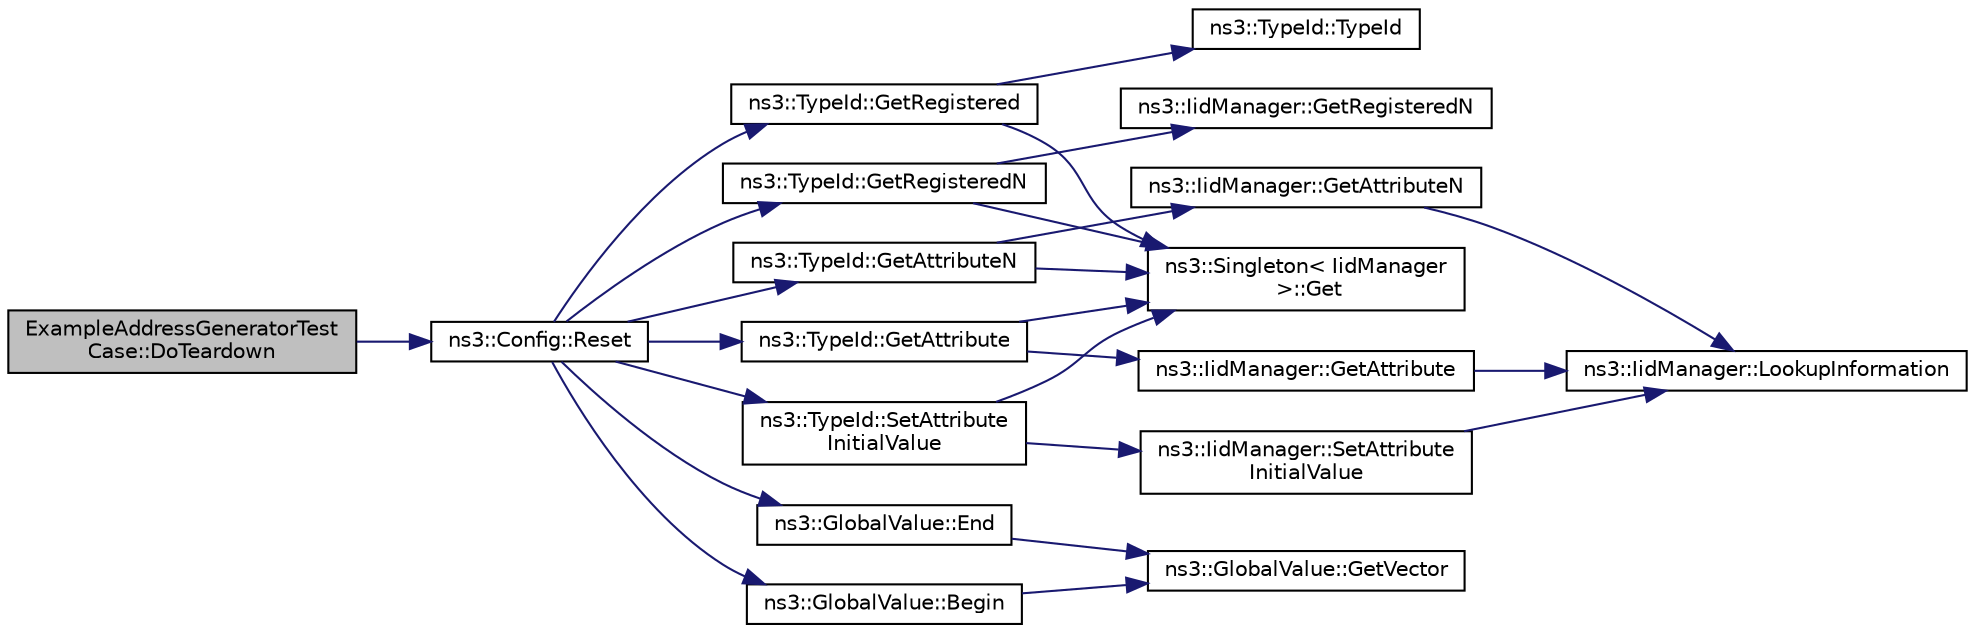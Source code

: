 digraph "ExampleAddressGeneratorTestCase::DoTeardown"
{
  edge [fontname="Helvetica",fontsize="10",labelfontname="Helvetica",labelfontsize="10"];
  node [fontname="Helvetica",fontsize="10",shape=record];
  rankdir="LR";
  Node1 [label="ExampleAddressGeneratorTest\lCase::DoTeardown",height=0.2,width=0.4,color="black", fillcolor="grey75", style="filled", fontcolor="black"];
  Node1 -> Node2 [color="midnightblue",fontsize="10",style="solid"];
  Node2 [label="ns3::Config::Reset",height=0.2,width=0.4,color="black", fillcolor="white", style="filled",URL="$d1/d44/group__config.html#ga2c1b65724f42f8c72276d7e7ad6df6db"];
  Node2 -> Node3 [color="midnightblue",fontsize="10",style="solid"];
  Node3 [label="ns3::TypeId::GetRegisteredN",height=0.2,width=0.4,color="black", fillcolor="white", style="filled",URL="$d6/d11/classns3_1_1TypeId.html#a87c96c0c7ef389488be43aa4194f818a"];
  Node3 -> Node4 [color="midnightblue",fontsize="10",style="solid"];
  Node4 [label="ns3::Singleton\< IidManager\l \>::Get",height=0.2,width=0.4,color="black", fillcolor="white", style="filled",URL="$d8/d77/classns3_1_1Singleton.html#a80a2cd3c25a27ea72add7a9f7a141ffa"];
  Node3 -> Node5 [color="midnightblue",fontsize="10",style="solid"];
  Node5 [label="ns3::IidManager::GetRegisteredN",height=0.2,width=0.4,color="black", fillcolor="white", style="filled",URL="$d4/d1c/classns3_1_1IidManager.html#af5213c5a53e5325b4d5880ed5af709a8"];
  Node2 -> Node6 [color="midnightblue",fontsize="10",style="solid"];
  Node6 [label="ns3::TypeId::GetRegistered",height=0.2,width=0.4,color="black", fillcolor="white", style="filled",URL="$d6/d11/classns3_1_1TypeId.html#a19fe68b77ecc4e29c0637e543365affc"];
  Node6 -> Node7 [color="midnightblue",fontsize="10",style="solid"];
  Node7 [label="ns3::TypeId::TypeId",height=0.2,width=0.4,color="black", fillcolor="white", style="filled",URL="$d6/d11/classns3_1_1TypeId.html#ab76e26690f1af4f1cffa6a72245e8928"];
  Node6 -> Node4 [color="midnightblue",fontsize="10",style="solid"];
  Node2 -> Node8 [color="midnightblue",fontsize="10",style="solid"];
  Node8 [label="ns3::TypeId::GetAttributeN",height=0.2,width=0.4,color="black", fillcolor="white", style="filled",URL="$d6/d11/classns3_1_1TypeId.html#a679c4713f613126a51eb400b345302cb"];
  Node8 -> Node4 [color="midnightblue",fontsize="10",style="solid"];
  Node8 -> Node9 [color="midnightblue",fontsize="10",style="solid"];
  Node9 [label="ns3::IidManager::GetAttributeN",height=0.2,width=0.4,color="black", fillcolor="white", style="filled",URL="$d4/d1c/classns3_1_1IidManager.html#aecf79ed6edb63647774dbfe90cc4f1e2"];
  Node9 -> Node10 [color="midnightblue",fontsize="10",style="solid"];
  Node10 [label="ns3::IidManager::LookupInformation",height=0.2,width=0.4,color="black", fillcolor="white", style="filled",URL="$d4/d1c/classns3_1_1IidManager.html#a6b1f4ba2815dba27a377e8a8db2384cf"];
  Node2 -> Node11 [color="midnightblue",fontsize="10",style="solid"];
  Node11 [label="ns3::TypeId::GetAttribute",height=0.2,width=0.4,color="black", fillcolor="white", style="filled",URL="$d6/d11/classns3_1_1TypeId.html#aa1b746e64e606f94cbedda7cf89788c2"];
  Node11 -> Node4 [color="midnightblue",fontsize="10",style="solid"];
  Node11 -> Node12 [color="midnightblue",fontsize="10",style="solid"];
  Node12 [label="ns3::IidManager::GetAttribute",height=0.2,width=0.4,color="black", fillcolor="white", style="filled",URL="$d4/d1c/classns3_1_1IidManager.html#ae511907e47b48166763e60c583a5a940"];
  Node12 -> Node10 [color="midnightblue",fontsize="10",style="solid"];
  Node2 -> Node13 [color="midnightblue",fontsize="10",style="solid"];
  Node13 [label="ns3::TypeId::SetAttribute\lInitialValue",height=0.2,width=0.4,color="black", fillcolor="white", style="filled",URL="$d6/d11/classns3_1_1TypeId.html#af477878663278dad47c764229490314b"];
  Node13 -> Node4 [color="midnightblue",fontsize="10",style="solid"];
  Node13 -> Node14 [color="midnightblue",fontsize="10",style="solid"];
  Node14 [label="ns3::IidManager::SetAttribute\lInitialValue",height=0.2,width=0.4,color="black", fillcolor="white", style="filled",URL="$d4/d1c/classns3_1_1IidManager.html#a457bf1ceda4093531984fec8439273ee"];
  Node14 -> Node10 [color="midnightblue",fontsize="10",style="solid"];
  Node2 -> Node15 [color="midnightblue",fontsize="10",style="solid"];
  Node15 [label="ns3::GlobalValue::Begin",height=0.2,width=0.4,color="black", fillcolor="white", style="filled",URL="$dc/d02/classns3_1_1GlobalValue.html#acdeb71b28fe45d98523a2168e8807d83"];
  Node15 -> Node16 [color="midnightblue",fontsize="10",style="solid"];
  Node16 [label="ns3::GlobalValue::GetVector",height=0.2,width=0.4,color="black", fillcolor="white", style="filled",URL="$dc/d02/classns3_1_1GlobalValue.html#a69fde3a69c812df719c42b4e2ebde77e"];
  Node2 -> Node17 [color="midnightblue",fontsize="10",style="solid"];
  Node17 [label="ns3::GlobalValue::End",height=0.2,width=0.4,color="black", fillcolor="white", style="filled",URL="$dc/d02/classns3_1_1GlobalValue.html#a2488c329999cf507cc7f7aeb173a4a75"];
  Node17 -> Node16 [color="midnightblue",fontsize="10",style="solid"];
}

